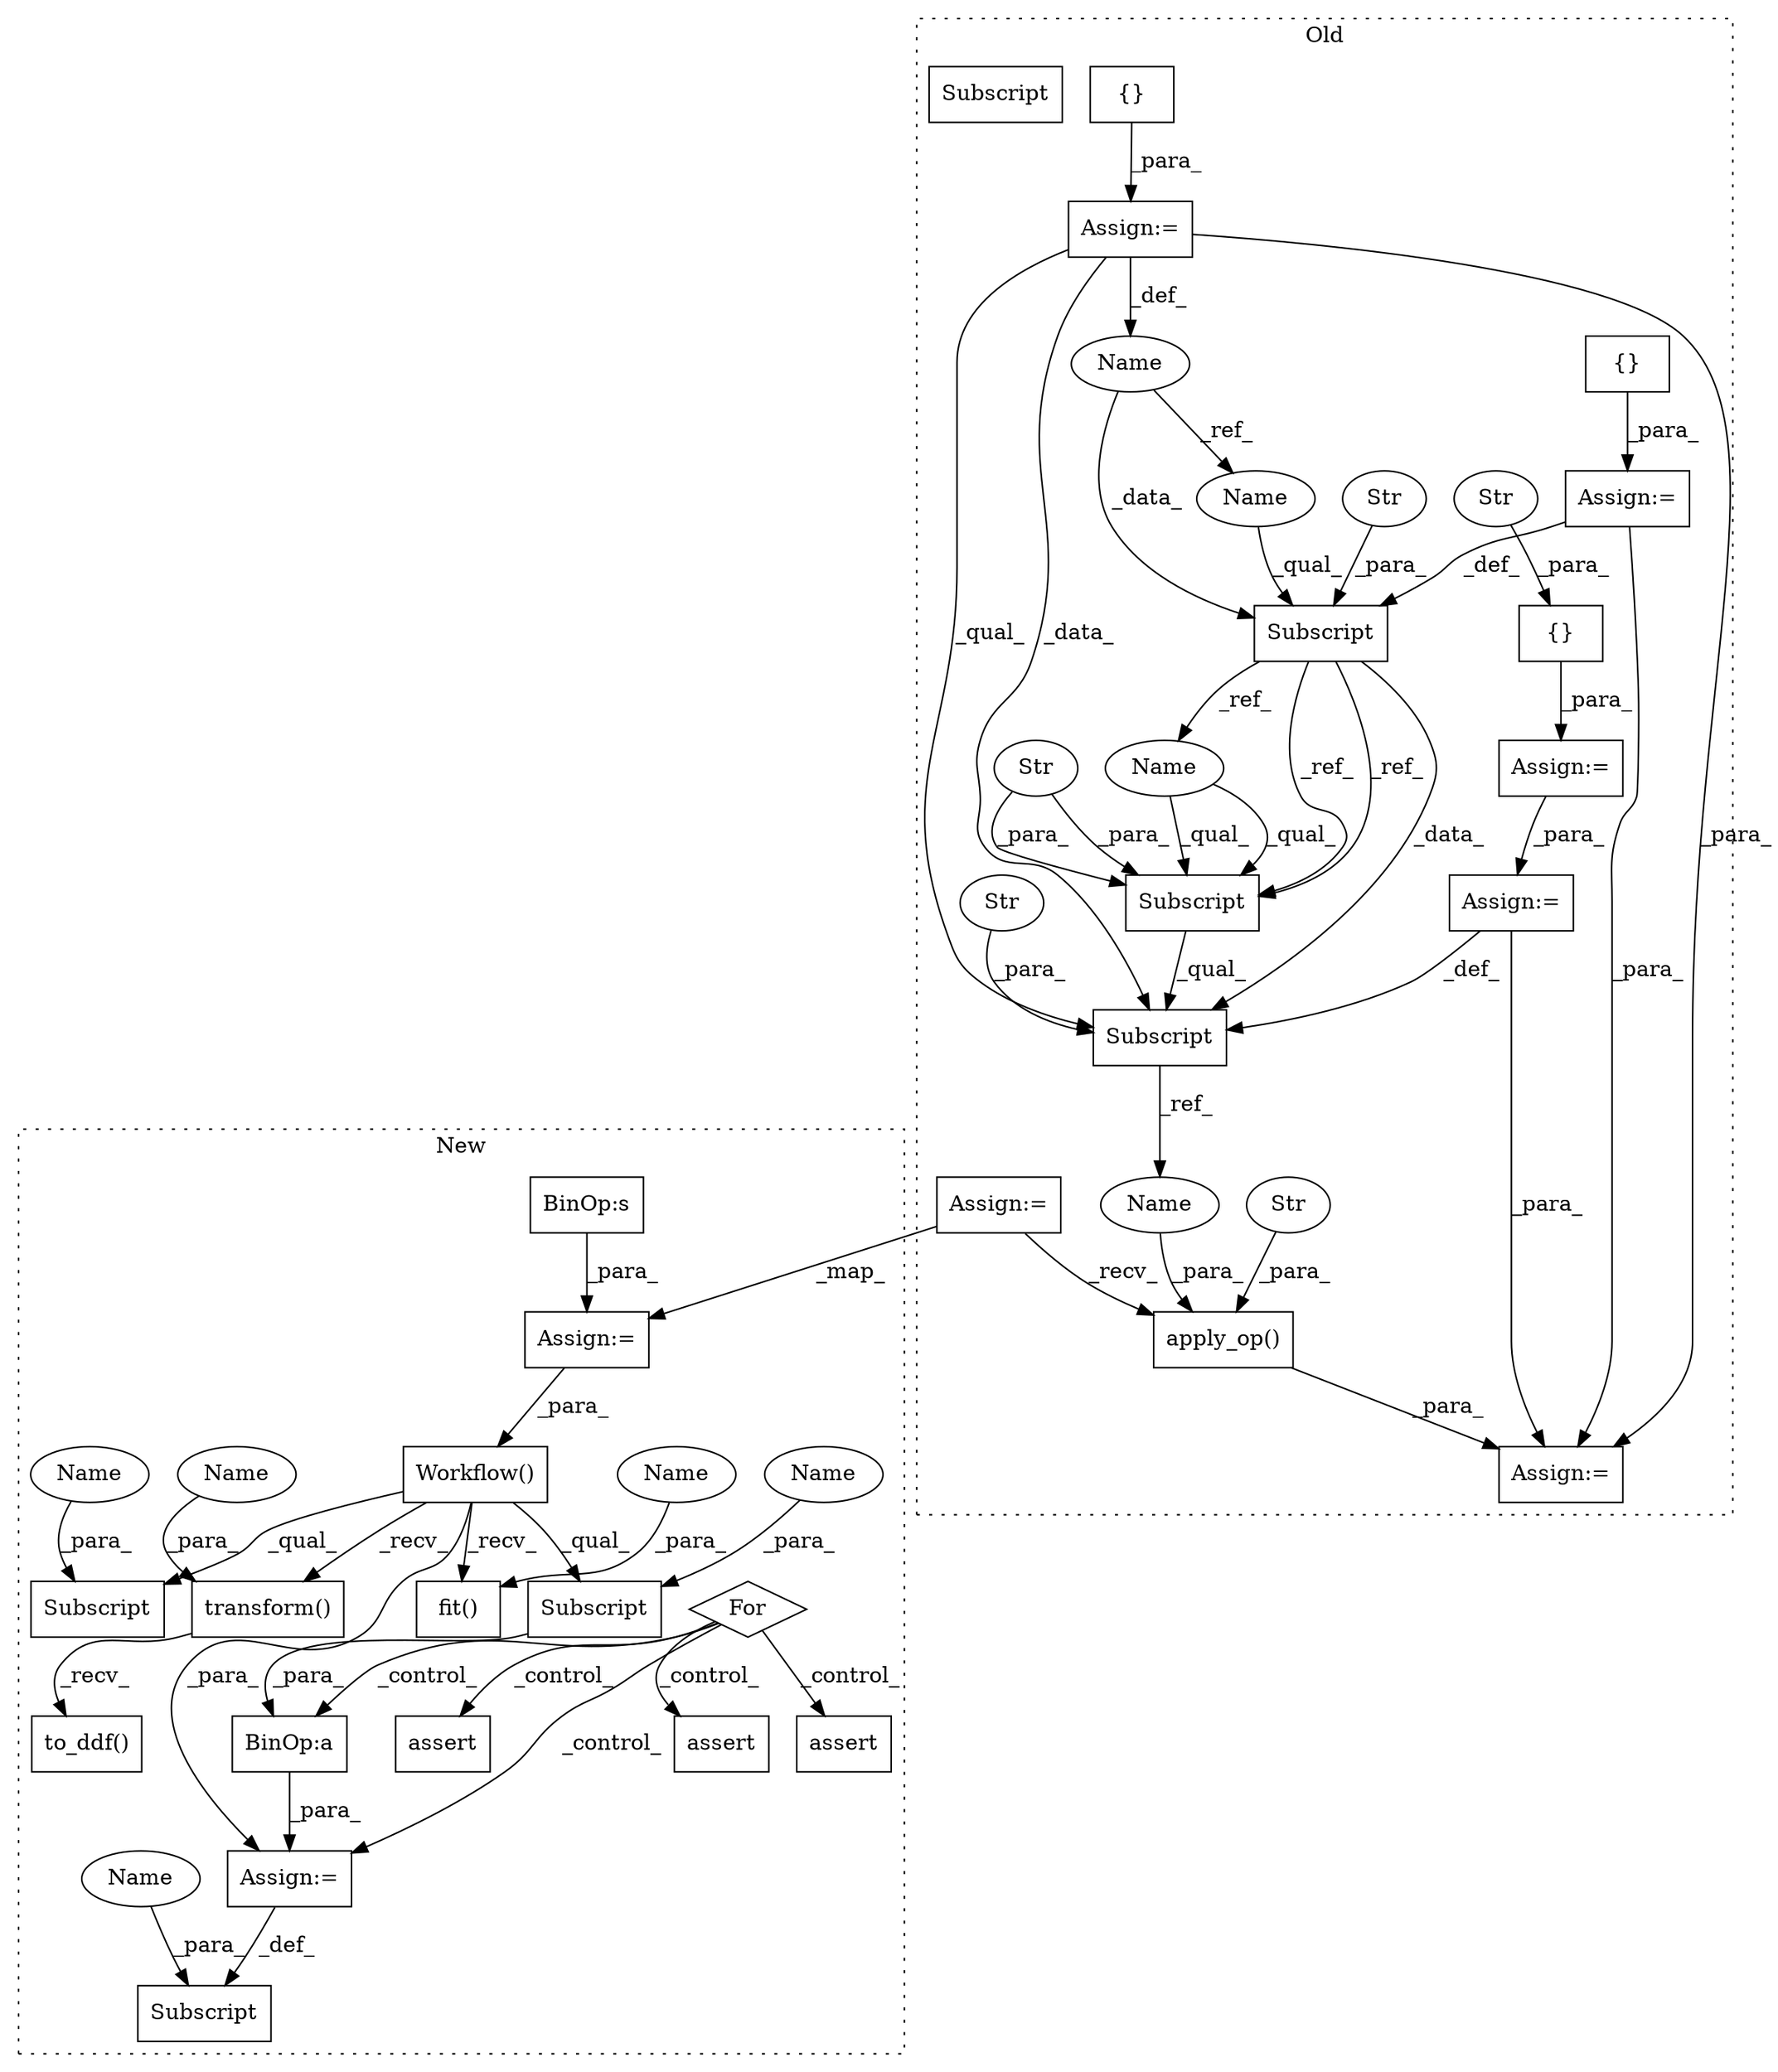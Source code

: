 digraph G {
subgraph cluster0 {
1 [label="apply_op()" a="75" s="18766,18807" l="12,32" shape="box"];
3 [label="{}" a="95" s="18662,18663" l="2,1" shape="box"];
4 [label="Subscript" a="63" s="18669,0" l="25,0" shape="box"];
5 [label="Str" a="66" s="18681" l="12" shape="ellipse"];
6 [label="Str" a="66" s="18795" l="12" shape="ellipse"];
7 [label="Subscript" a="63" s="18704,0" l="25,0" shape="box"];
8 [label="{}" a="95" s="18697,18698" l="2,1" shape="box"];
9 [label="Subscript" a="63" s="18704,0" l="33,0" shape="box"];
10 [label="Str" a="66" s="18716" l="12" shape="ellipse"];
11 [label="Str" a="66" s="18730" l="6" shape="ellipse"];
13 [label="Name" a="87" s="18648" l="11" shape="ellipse"];
14 [label="Assign:=" a="68" s="18763" l="3" shape="box"];
16 [label="Assign:=" a="68" s="18659" l="3" shape="box"];
19 [label="{}" a="59" s="18312,18321" l="1,0" shape="box"];
21 [label="Str" a="66" s="18318" l="3" shape="ellipse"];
22 [label="Assign:=" a="68" s="18618" l="3" shape="box"];
32 [label="Assign:=" a="68" s="18309" l="3" shape="box"];
33 [label="Assign:=" a="68" s="18694" l="3" shape="box"];
34 [label="Assign:=" a="68" s="18737" l="3" shape="box"];
37 [label="Name" a="87" s="18782" l="11" shape="ellipse"];
41 [label="Subscript" a="63" s="18704,0" l="25,0" shape="box"];
42 [label="Name" a="87" s="18704" l="11" shape="ellipse"];
43 [label="Name" a="87" s="18669" l="11" shape="ellipse"];
label = "Old";
style="dotted";
}
subgraph cluster1 {
2 [label="assert" a="65" s="1951" l="7" shape="box"];
12 [label="For" a="107" s="1524,1545" l="4,10" shape="diamond"];
15 [label="assert" a="65" s="1587" l="7" shape="box"];
17 [label="Subscript" a="63" s="1897,0" l="35,0" shape="box"];
18 [label="BinOp:a" a="82" s="1803" l="3" shape="box"];
20 [label="Subscript" a="63" s="1785,0" l="7,0" shape="box"];
23 [label="Assign:=" a="68" s="1342" l="3" shape="box"];
24 [label="Subscript" a="63" s="1806,0" l="35,0" shape="box"];
25 [label="to_ddf()" a="75" s="1472" l="37" shape="box"];
26 [label="BinOp:s" a="82" s="1355" l="4" shape="box"];
27 [label="assert" a="65" s="1702" l="7" shape="box"];
28 [label="Workflow()" a="75" s="1397,1429" l="19,1" shape="box"];
29 [label="fit()" a="75" s="1435,1456" l="14,1" shape="box"];
30 [label="transform()" a="75" s="1472,1499" l="20,1" shape="box"];
31 [label="Assign:=" a="68" s="1792" l="3" shape="box"];
35 [label="Name" a="87" s="1492" l="7" shape="ellipse"];
36 [label="Name" a="87" s="1449" l="7" shape="ellipse"];
38 [label="Name" a="87" s="1837" l="3" shape="ellipse"];
39 [label="Name" a="87" s="1788" l="3" shape="ellipse"];
40 [label="Name" a="87" s="1928" l="3" shape="ellipse"];
label = "New";
style="dotted";
}
1 -> 14 [label="_para_"];
3 -> 16 [label="_para_"];
4 -> 9 [label="_data_"];
4 -> 41 [label="_ref_"];
4 -> 42 [label="_ref_"];
4 -> 41 [label="_ref_"];
5 -> 4 [label="_para_"];
6 -> 1 [label="_para_"];
8 -> 33 [label="_para_"];
9 -> 37 [label="_ref_"];
10 -> 41 [label="_para_"];
10 -> 41 [label="_para_"];
11 -> 9 [label="_para_"];
12 -> 15 [label="_control_"];
12 -> 27 [label="_control_"];
12 -> 18 [label="_control_"];
12 -> 2 [label="_control_"];
12 -> 31 [label="_control_"];
13 -> 4 [label="_data_"];
13 -> 43 [label="_ref_"];
16 -> 14 [label="_para_"];
16 -> 13 [label="_def_"];
16 -> 9 [label="_qual_"];
16 -> 9 [label="_data_"];
18 -> 31 [label="_para_"];
19 -> 32 [label="_para_"];
21 -> 19 [label="_para_"];
22 -> 23 [label="_map_"];
22 -> 1 [label="_recv_"];
23 -> 28 [label="_para_"];
24 -> 18 [label="_para_"];
26 -> 23 [label="_para_"];
28 -> 30 [label="_recv_"];
28 -> 17 [label="_qual_"];
28 -> 29 [label="_recv_"];
28 -> 24 [label="_qual_"];
28 -> 31 [label="_para_"];
30 -> 25 [label="_recv_"];
31 -> 20 [label="_def_"];
32 -> 34 [label="_para_"];
33 -> 14 [label="_para_"];
33 -> 4 [label="_def_"];
34 -> 14 [label="_para_"];
34 -> 9 [label="_def_"];
35 -> 30 [label="_para_"];
36 -> 29 [label="_para_"];
37 -> 1 [label="_para_"];
38 -> 24 [label="_para_"];
39 -> 20 [label="_para_"];
40 -> 17 [label="_para_"];
41 -> 9 [label="_qual_"];
42 -> 41 [label="_qual_"];
42 -> 41 [label="_qual_"];
43 -> 4 [label="_qual_"];
}